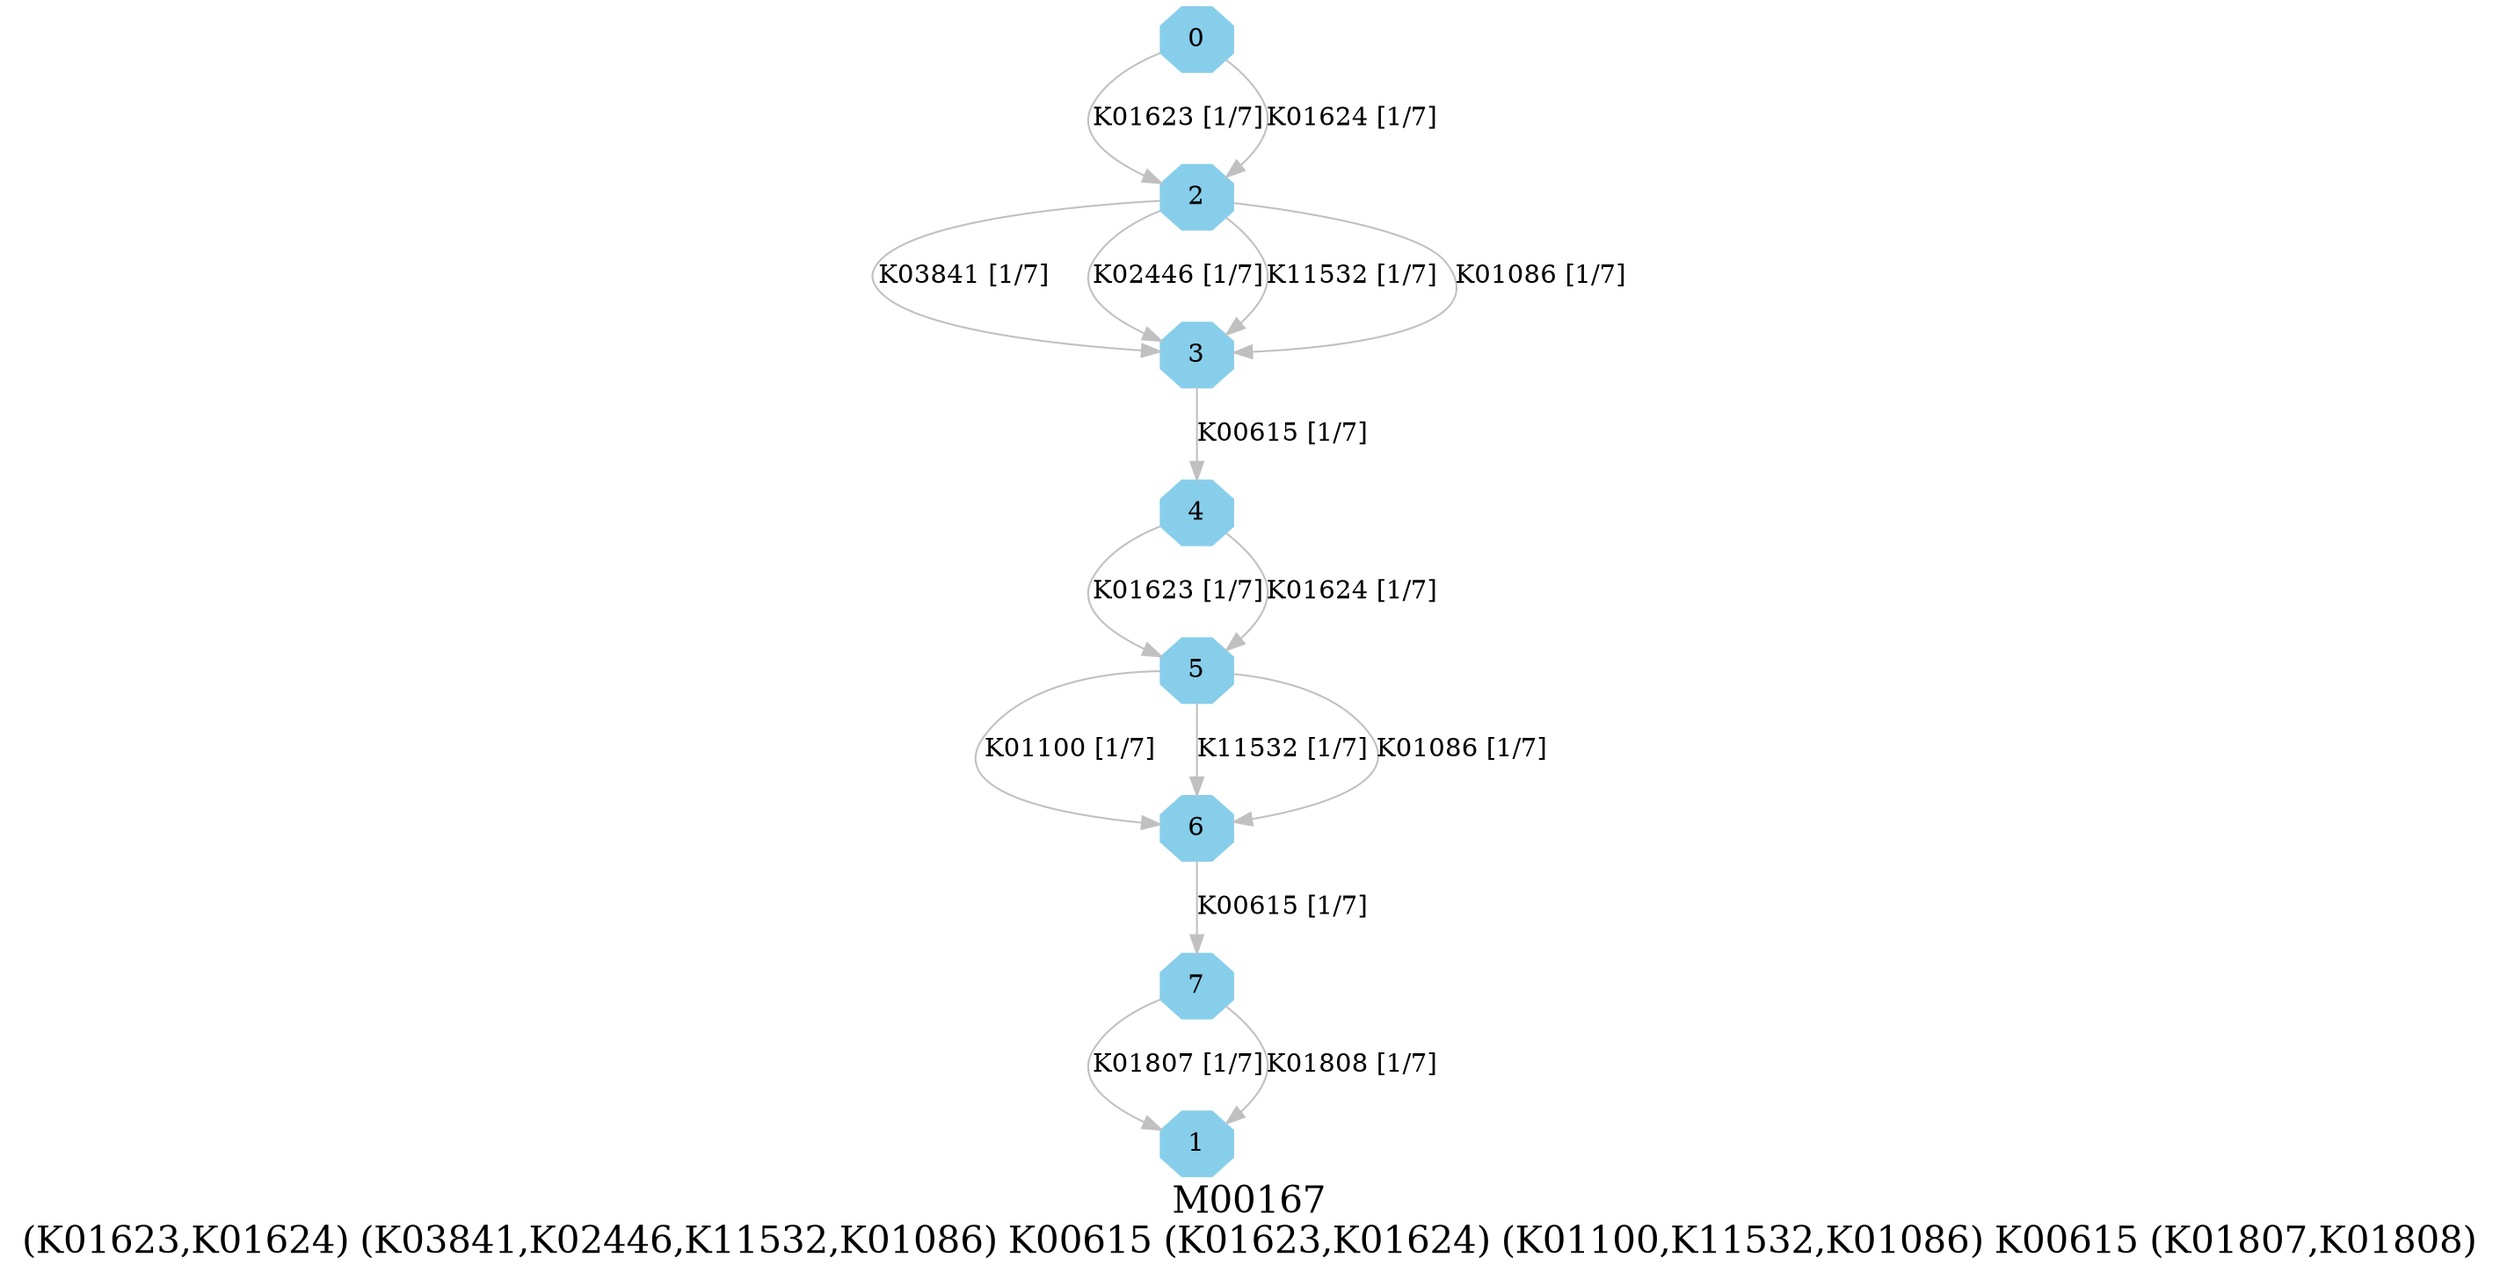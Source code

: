 digraph G {
graph [label="M00167
(K01623,K01624) (K03841,K02446,K11532,K01086) K00615 (K01623,K01624) (K01100,K11532,K01086) K00615 (K01807,K01808)",fontsize=20];
node [shape=box,style=filled];
edge [len=3,color=grey];
{node [width=.3,height=.3,shape=octagon,style=filled,color=skyblue] 0 1 2 3 4 5 6 7 }
0 -> 2 [label="K01623 [1/7]"];
0 -> 2 [label="K01624 [1/7]"];
2 -> 3 [label="K03841 [1/7]"];
2 -> 3 [label="K02446 [1/7]"];
2 -> 3 [label="K11532 [1/7]"];
2 -> 3 [label="K01086 [1/7]"];
3 -> 4 [label="K00615 [1/7]"];
4 -> 5 [label="K01623 [1/7]"];
4 -> 5 [label="K01624 [1/7]"];
5 -> 6 [label="K01100 [1/7]"];
5 -> 6 [label="K11532 [1/7]"];
5 -> 6 [label="K01086 [1/7]"];
6 -> 7 [label="K00615 [1/7]"];
7 -> 1 [label="K01807 [1/7]"];
7 -> 1 [label="K01808 [1/7]"];
}